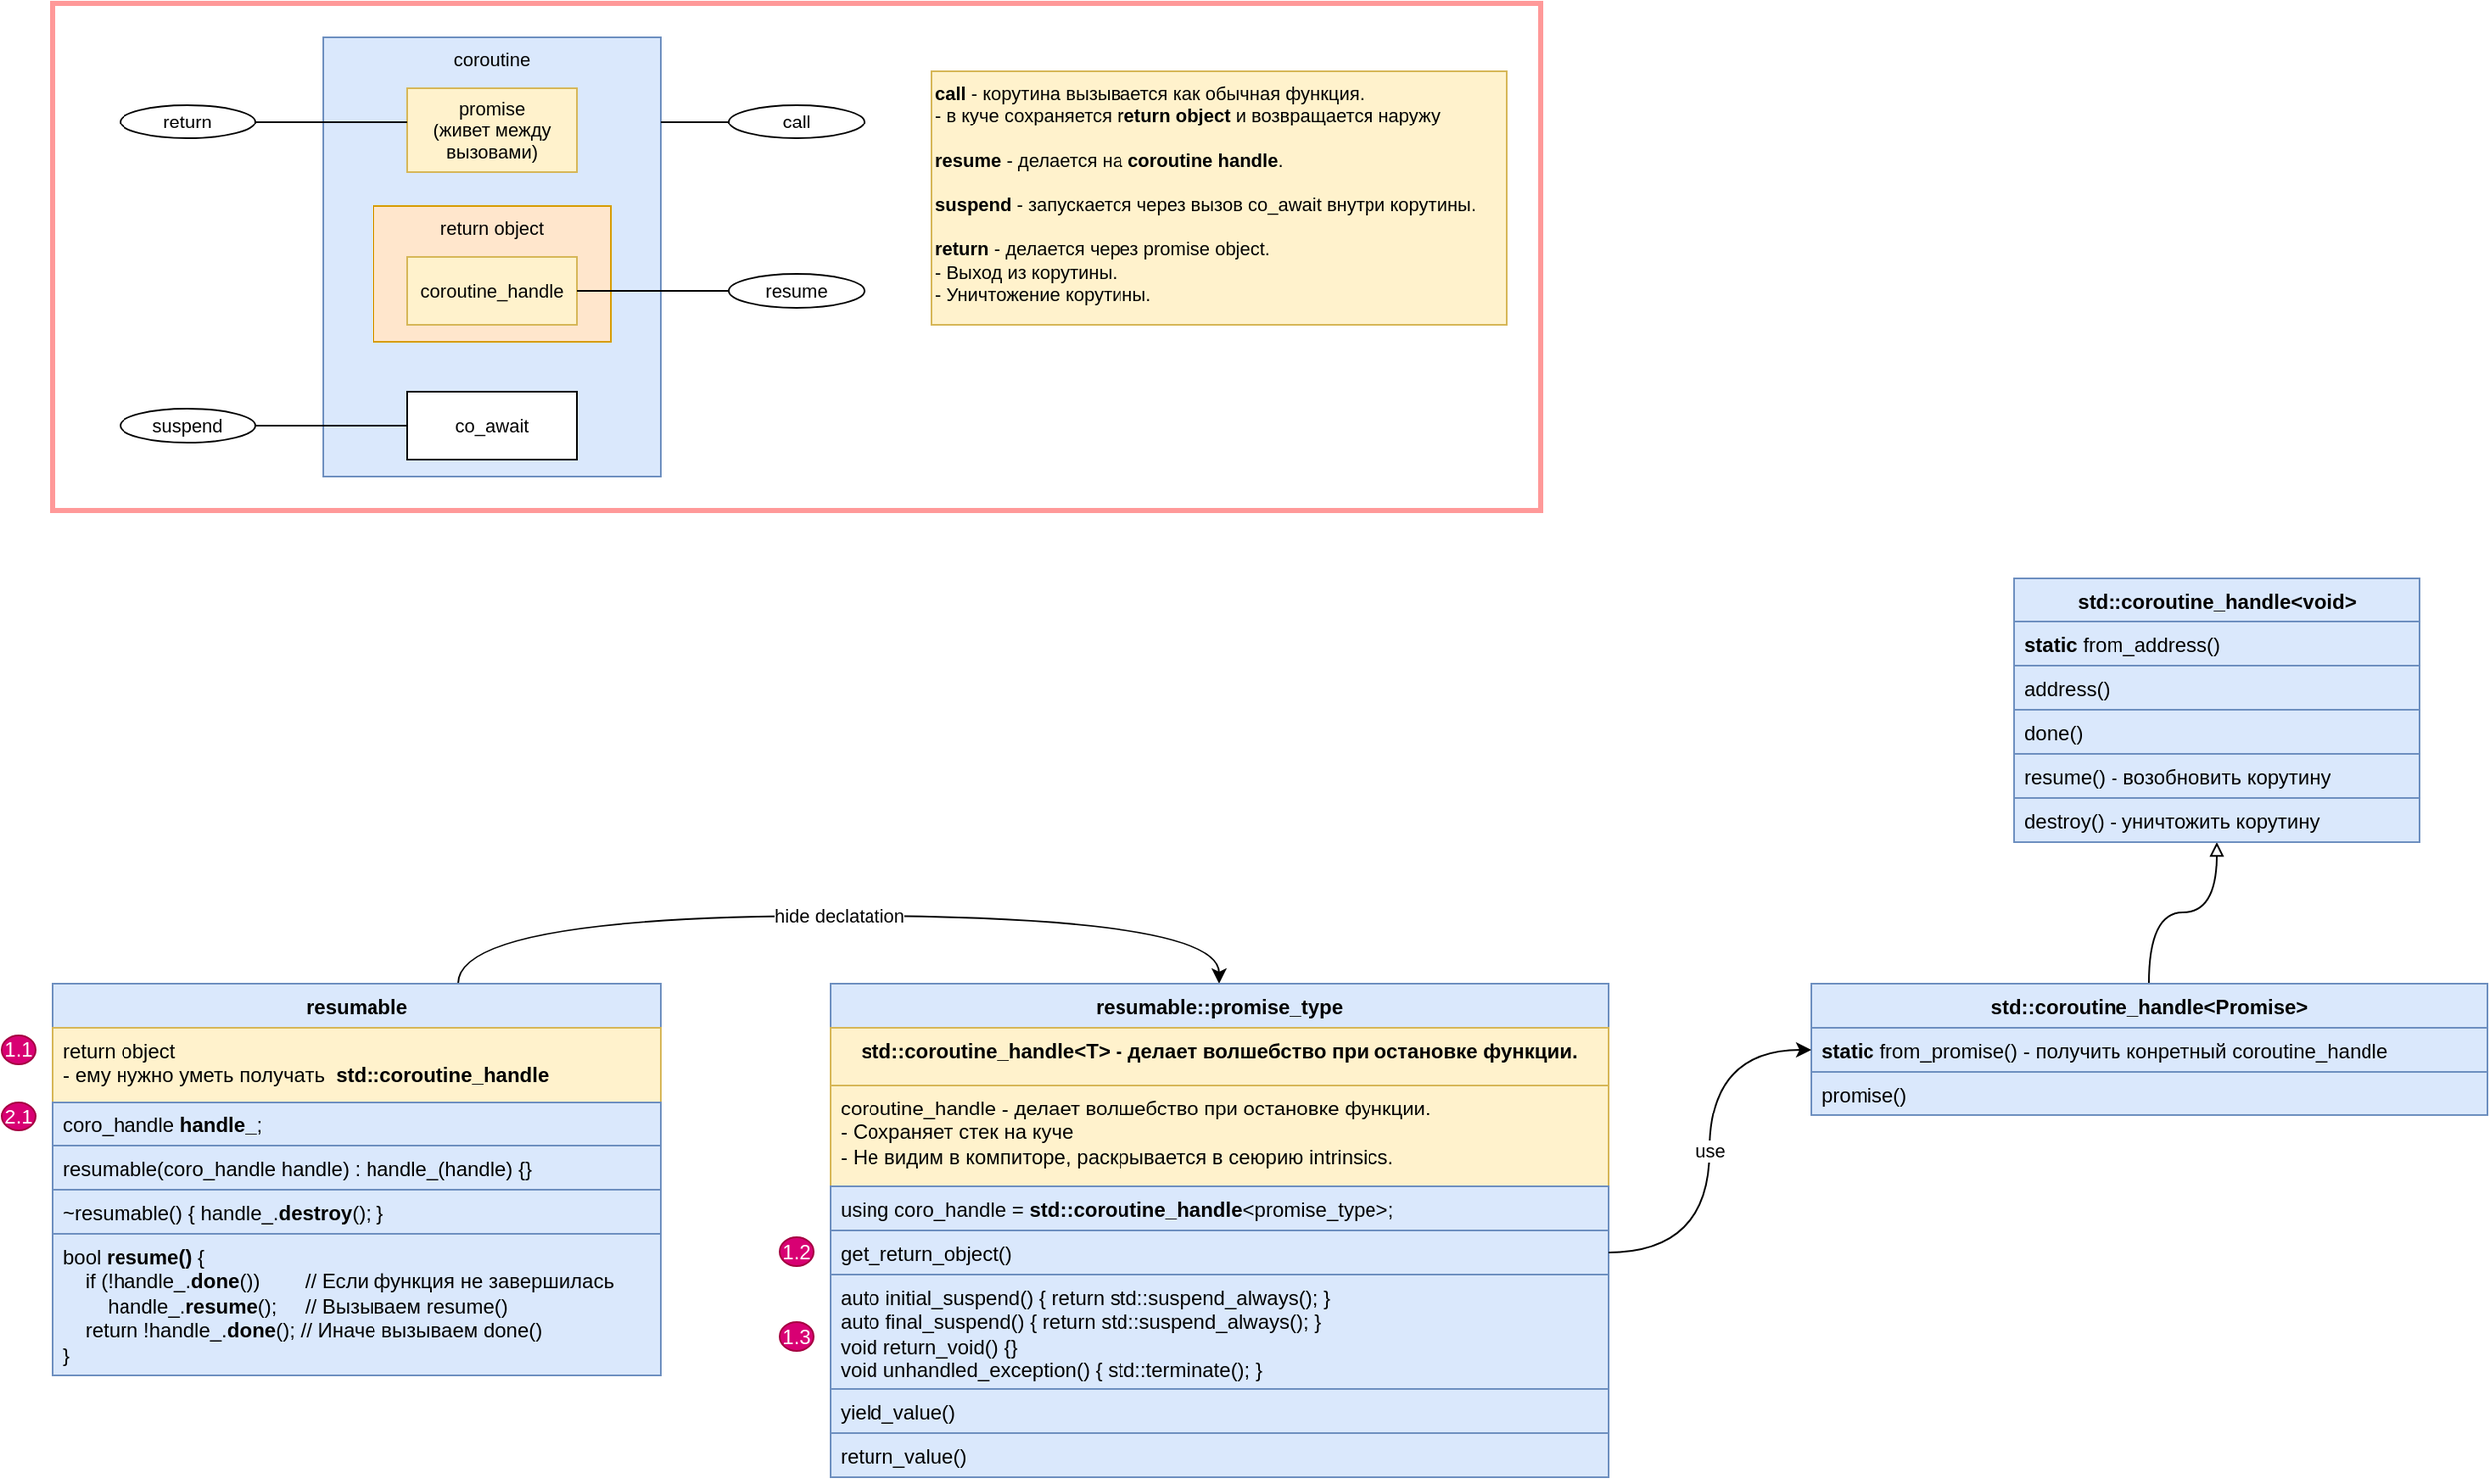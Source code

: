 <mxfile version="21.1.2" type="device">
  <diagram name="Page-1" id="YiVby-zhXRPmQfm_G8x8">
    <mxGraphModel dx="2128" dy="1404" grid="1" gridSize="10" guides="1" tooltips="1" connect="1" arrows="1" fold="1" page="0" pageScale="1" pageWidth="850" pageHeight="1100" math="0" shadow="0">
      <root>
        <mxCell id="0" />
        <mxCell id="1" parent="0" />
        <mxCell id="lY99IpXRmsVL3Lq2NGlG-83" value="" style="rounded=0;whiteSpace=wrap;html=1;fontFamily=Helvetica;fontSize=11;fontColor=default;fillColor=none;strokeWidth=3;strokeColor=#FF9999;" vertex="1" parent="1">
          <mxGeometry x="-40" y="-100" width="880" height="300" as="geometry" />
        </mxCell>
        <mxCell id="lY99IpXRmsVL3Lq2NGlG-57" value="hide declatation" style="edgeStyle=orthogonalEdgeStyle;shape=connector;curved=1;rounded=0;orthogonalLoop=1;jettySize=auto;html=1;entryX=0.5;entryY=0;entryDx=0;entryDy=0;labelBackgroundColor=default;strokeColor=default;fontFamily=Helvetica;fontSize=11;fontColor=default;endArrow=classic;endFill=1;" edge="1" parent="1" source="lY99IpXRmsVL3Lq2NGlG-1" target="lY99IpXRmsVL3Lq2NGlG-7">
          <mxGeometry relative="1" as="geometry">
            <Array as="points">
              <mxPoint x="200" y="440" />
              <mxPoint x="650" y="440" />
            </Array>
          </mxGeometry>
        </mxCell>
        <mxCell id="lY99IpXRmsVL3Lq2NGlG-1" value="resumable &lt;br/&gt;" style="swimlane;fontStyle=1;align=center;verticalAlign=top;childLayout=stackLayout;horizontal=1;startSize=26;horizontalStack=0;resizeParent=1;resizeParentMax=0;resizeLast=0;collapsible=1;marginBottom=0;whiteSpace=wrap;html=1;fillColor=#dae8fc;strokeColor=#6c8ebf;" vertex="1" parent="1">
          <mxGeometry x="-40" y="480" width="360" height="232" as="geometry" />
        </mxCell>
        <mxCell id="lY99IpXRmsVL3Lq2NGlG-2" value="return object&lt;br&gt;- ему нужно уметь получать&amp;nbsp;&amp;nbsp;&lt;b style=&quot;border-color: var(--border-color);&quot;&gt;std::coroutine_handle&lt;/b&gt;" style="text;strokeColor=#d6b656;fillColor=#fff2cc;align=left;verticalAlign=top;spacingLeft=4;spacingRight=4;overflow=hidden;rotatable=0;points=[[0,0.5],[1,0.5]];portConstraint=eastwest;whiteSpace=wrap;html=1;" vertex="1" parent="lY99IpXRmsVL3Lq2NGlG-1">
          <mxGeometry y="26" width="360" height="44" as="geometry" />
        </mxCell>
        <mxCell id="lY99IpXRmsVL3Lq2NGlG-64" value="coro_handle &lt;b&gt;handle_&lt;/b&gt;;" style="text;strokeColor=#6c8ebf;fillColor=#dae8fc;align=left;verticalAlign=top;spacingLeft=4;spacingRight=4;overflow=hidden;rotatable=0;points=[[0,0.5],[1,0.5]];portConstraint=eastwest;whiteSpace=wrap;html=1;" vertex="1" parent="lY99IpXRmsVL3Lq2NGlG-1">
          <mxGeometry y="70" width="360" height="26" as="geometry" />
        </mxCell>
        <mxCell id="lY99IpXRmsVL3Lq2NGlG-4" value="resumable(coro_handle handle) : handle_(handle) {}" style="text;strokeColor=#6c8ebf;fillColor=#dae8fc;align=left;verticalAlign=top;spacingLeft=4;spacingRight=4;overflow=hidden;rotatable=0;points=[[0,0.5],[1,0.5]];portConstraint=eastwest;whiteSpace=wrap;html=1;" vertex="1" parent="lY99IpXRmsVL3Lq2NGlG-1">
          <mxGeometry y="96" width="360" height="26" as="geometry" />
        </mxCell>
        <mxCell id="lY99IpXRmsVL3Lq2NGlG-63" value="~resumable() { handle_.&lt;b&gt;destroy&lt;/b&gt;(); } " style="text;strokeColor=#6c8ebf;fillColor=#dae8fc;align=left;verticalAlign=top;spacingLeft=4;spacingRight=4;overflow=hidden;rotatable=0;points=[[0,0.5],[1,0.5]];portConstraint=eastwest;whiteSpace=wrap;html=1;" vertex="1" parent="lY99IpXRmsVL3Lq2NGlG-1">
          <mxGeometry y="122" width="360" height="26" as="geometry" />
        </mxCell>
        <mxCell id="lY99IpXRmsVL3Lq2NGlG-61" value="&lt;div&gt;bool &lt;b&gt;resume()&lt;/b&gt; {&lt;/div&gt;&lt;div&gt;&amp;nbsp; &amp;nbsp; if (!handle_.&lt;b&gt;done&lt;/b&gt;())&amp;nbsp; &amp;nbsp; &amp;nbsp; &amp;nbsp; // Если функция не завершилась&lt;/div&gt;&lt;div&gt;&amp;nbsp; &amp;nbsp; &amp;nbsp; &amp;nbsp; handle_.&lt;b&gt;resume&lt;/b&gt;();&amp;nbsp; &amp;nbsp; &amp;nbsp;// Вызываем resume()&lt;/div&gt;&lt;div&gt;&amp;nbsp; &amp;nbsp; return !handle_.&lt;b&gt;done&lt;/b&gt;(); // Иначе вызываем done()&lt;/div&gt;&lt;div&gt;}&lt;/div&gt;" style="text;strokeColor=#6c8ebf;fillColor=#dae8fc;align=left;verticalAlign=top;spacingLeft=4;spacingRight=4;overflow=hidden;rotatable=0;points=[[0,0.5],[1,0.5]];portConstraint=eastwest;whiteSpace=wrap;html=1;" vertex="1" parent="lY99IpXRmsVL3Lq2NGlG-1">
          <mxGeometry y="148" width="360" height="84" as="geometry" />
        </mxCell>
        <mxCell id="lY99IpXRmsVL3Lq2NGlG-7" value="resumable::promise_type" style="swimlane;fontStyle=1;align=center;verticalAlign=top;childLayout=stackLayout;horizontal=1;startSize=26;horizontalStack=0;resizeParent=1;resizeParentMax=0;resizeLast=0;collapsible=1;marginBottom=0;whiteSpace=wrap;html=1;fillColor=#dae8fc;strokeColor=#6c8ebf;" vertex="1" parent="1">
          <mxGeometry x="420" y="480" width="460" height="292" as="geometry" />
        </mxCell>
        <mxCell id="lY99IpXRmsVL3Lq2NGlG-12" value="std::coroutine_handle&amp;lt;T&amp;gt; -&amp;nbsp;делает волшебство при остановке функции." style="swimlane;fontStyle=1;align=center;verticalAlign=top;childLayout=stackLayout;horizontal=1;startSize=34;horizontalStack=0;resizeParent=1;resizeParentMax=0;resizeLast=0;collapsible=1;marginBottom=0;whiteSpace=wrap;html=1;fillColor=#fff2cc;strokeColor=#d6b656;" vertex="1" parent="lY99IpXRmsVL3Lq2NGlG-7">
          <mxGeometry y="26" width="460" height="94" as="geometry">
            <mxRectangle y="26" width="460" height="40" as="alternateBounds" />
          </mxGeometry>
        </mxCell>
        <mxCell id="lY99IpXRmsVL3Lq2NGlG-13" value="&lt;span style=&quot;border-color: var(--border-color);&quot;&gt;coroutine_handle - делает волшебство при остановке функции.&lt;br&gt;- Сохраняет стек на куче&lt;br&gt;- Не видим в компиторе, раскрывается в сеюрию intrinsics.&lt;br&gt;&lt;/span&gt;" style="text;strokeColor=#d6b656;fillColor=#fff2cc;align=left;verticalAlign=top;spacingLeft=4;spacingRight=4;overflow=hidden;rotatable=0;points=[[0,0.5],[1,0.5]];portConstraint=eastwest;whiteSpace=wrap;html=1;" vertex="1" parent="lY99IpXRmsVL3Lq2NGlG-12">
          <mxGeometry y="34" width="460" height="60" as="geometry" />
        </mxCell>
        <mxCell id="lY99IpXRmsVL3Lq2NGlG-9" value="using coro_handle = &lt;b&gt;std::coroutine_handle&lt;/b&gt;&amp;lt;promise_type&amp;gt;;" style="text;strokeColor=#6c8ebf;fillColor=#dae8fc;align=left;verticalAlign=top;spacingLeft=4;spacingRight=4;overflow=hidden;rotatable=0;points=[[0,0.5],[1,0.5]];portConstraint=eastwest;whiteSpace=wrap;html=1;" vertex="1" parent="lY99IpXRmsVL3Lq2NGlG-7">
          <mxGeometry y="120" width="460" height="26" as="geometry" />
        </mxCell>
        <mxCell id="lY99IpXRmsVL3Lq2NGlG-10" value="get_return_object() &lt;br/&gt;" style="text;strokeColor=#6c8ebf;fillColor=#dae8fc;align=left;verticalAlign=top;spacingLeft=4;spacingRight=4;overflow=hidden;rotatable=0;points=[[0,0.5],[1,0.5]];portConstraint=eastwest;whiteSpace=wrap;html=1;" vertex="1" parent="lY99IpXRmsVL3Lq2NGlG-7">
          <mxGeometry y="146" width="460" height="26" as="geometry" />
        </mxCell>
        <mxCell id="lY99IpXRmsVL3Lq2NGlG-16" value="&lt;div&gt;auto initial_suspend() { return std::suspend_always(); }&lt;/div&gt;&lt;div&gt;auto final_suspend() { return std::suspend_always(); }&lt;/div&gt;&lt;div&gt;void return_void() {}&lt;/div&gt;&lt;div&gt;void unhandled_exception() { std::terminate(); }&lt;/div&gt;" style="text;strokeColor=#6c8ebf;fillColor=#dae8fc;align=left;verticalAlign=top;spacingLeft=4;spacingRight=4;overflow=hidden;rotatable=0;points=[[0,0.5],[1,0.5]];portConstraint=eastwest;whiteSpace=wrap;html=1;" vertex="1" parent="lY99IpXRmsVL3Lq2NGlG-7">
          <mxGeometry y="172" width="460" height="68" as="geometry" />
        </mxCell>
        <mxCell id="lY99IpXRmsVL3Lq2NGlG-32" value="yield_value() &lt;br/&gt;" style="text;strokeColor=#6c8ebf;fillColor=#dae8fc;align=left;verticalAlign=top;spacingLeft=4;spacingRight=4;overflow=hidden;rotatable=0;points=[[0,0.5],[1,0.5]];portConstraint=eastwest;whiteSpace=wrap;html=1;" vertex="1" parent="lY99IpXRmsVL3Lq2NGlG-7">
          <mxGeometry y="240" width="460" height="26" as="geometry" />
        </mxCell>
        <mxCell id="lY99IpXRmsVL3Lq2NGlG-33" value="return_value() &lt;br/&gt;" style="text;strokeColor=#6c8ebf;fillColor=#dae8fc;align=left;verticalAlign=top;spacingLeft=4;spacingRight=4;overflow=hidden;rotatable=0;points=[[0,0.5],[1,0.5]];portConstraint=eastwest;whiteSpace=wrap;html=1;" vertex="1" parent="lY99IpXRmsVL3Lq2NGlG-7">
          <mxGeometry y="266" width="460" height="26" as="geometry" />
        </mxCell>
        <mxCell id="lY99IpXRmsVL3Lq2NGlG-47" style="edgeStyle=orthogonalEdgeStyle;rounded=0;orthogonalLoop=1;jettySize=auto;html=1;endArrow=block;endFill=0;curved=1;" edge="1" parent="1" source="lY99IpXRmsVL3Lq2NGlG-34" target="lY99IpXRmsVL3Lq2NGlG-45">
          <mxGeometry relative="1" as="geometry" />
        </mxCell>
        <mxCell id="lY99IpXRmsVL3Lq2NGlG-34" value="std::coroutine_handle&amp;lt;Promise&amp;gt;" style="swimlane;fontStyle=1;align=center;verticalAlign=top;childLayout=stackLayout;horizontal=1;startSize=26;horizontalStack=0;resizeParent=1;resizeParentMax=0;resizeLast=0;collapsible=1;marginBottom=0;whiteSpace=wrap;html=1;fillColor=#dae8fc;strokeColor=#6c8ebf;" vertex="1" parent="1">
          <mxGeometry x="1000" y="480" width="400" height="78" as="geometry" />
        </mxCell>
        <mxCell id="lY99IpXRmsVL3Lq2NGlG-52" value="&lt;b&gt;static &lt;/b&gt;from_promise() - получить конретный&amp;nbsp;coroutine_handle" style="text;strokeColor=#6c8ebf;fillColor=#dae8fc;align=left;verticalAlign=top;spacingLeft=4;spacingRight=4;overflow=hidden;rotatable=0;points=[[0,0.5],[1,0.5]];portConstraint=eastwest;whiteSpace=wrap;html=1;" vertex="1" parent="lY99IpXRmsVL3Lq2NGlG-34">
          <mxGeometry y="26" width="400" height="26" as="geometry" />
        </mxCell>
        <mxCell id="lY99IpXRmsVL3Lq2NGlG-44" value="promise() &lt;br/&gt;" style="text;strokeColor=#6c8ebf;fillColor=#dae8fc;align=left;verticalAlign=top;spacingLeft=4;spacingRight=4;overflow=hidden;rotatable=0;points=[[0,0.5],[1,0.5]];portConstraint=eastwest;whiteSpace=wrap;html=1;" vertex="1" parent="lY99IpXRmsVL3Lq2NGlG-34">
          <mxGeometry y="52" width="400" height="26" as="geometry" />
        </mxCell>
        <mxCell id="lY99IpXRmsVL3Lq2NGlG-45" value="std::coroutine_handle&amp;lt;void&amp;gt;" style="swimlane;fontStyle=1;align=center;verticalAlign=top;childLayout=stackLayout;horizontal=1;startSize=26;horizontalStack=0;resizeParent=1;resizeParentMax=0;resizeLast=0;collapsible=1;marginBottom=0;whiteSpace=wrap;html=1;fillColor=#dae8fc;strokeColor=#6c8ebf;" vertex="1" parent="1">
          <mxGeometry x="1120" y="240" width="240" height="156" as="geometry" />
        </mxCell>
        <mxCell id="lY99IpXRmsVL3Lq2NGlG-48" value="&lt;b&gt;static &lt;/b&gt;from_address() " style="text;strokeColor=#6c8ebf;fillColor=#dae8fc;align=left;verticalAlign=top;spacingLeft=4;spacingRight=4;overflow=hidden;rotatable=0;points=[[0,0.5],[1,0.5]];portConstraint=eastwest;whiteSpace=wrap;html=1;" vertex="1" parent="lY99IpXRmsVL3Lq2NGlG-45">
          <mxGeometry y="26" width="240" height="26" as="geometry" />
        </mxCell>
        <mxCell id="lY99IpXRmsVL3Lq2NGlG-46" value="address() &lt;br/&gt;" style="text;strokeColor=#6c8ebf;fillColor=#dae8fc;align=left;verticalAlign=top;spacingLeft=4;spacingRight=4;overflow=hidden;rotatable=0;points=[[0,0.5],[1,0.5]];portConstraint=eastwest;whiteSpace=wrap;html=1;" vertex="1" parent="lY99IpXRmsVL3Lq2NGlG-45">
          <mxGeometry y="52" width="240" height="26" as="geometry" />
        </mxCell>
        <mxCell id="lY99IpXRmsVL3Lq2NGlG-49" value="done() &lt;br/&gt;" style="text;strokeColor=#6c8ebf;fillColor=#dae8fc;align=left;verticalAlign=top;spacingLeft=4;spacingRight=4;overflow=hidden;rotatable=0;points=[[0,0.5],[1,0.5]];portConstraint=eastwest;whiteSpace=wrap;html=1;" vertex="1" parent="lY99IpXRmsVL3Lq2NGlG-45">
          <mxGeometry y="78" width="240" height="26" as="geometry" />
        </mxCell>
        <mxCell id="lY99IpXRmsVL3Lq2NGlG-50" value="resume() - возобновить корутину" style="text;strokeColor=#6c8ebf;fillColor=#dae8fc;align=left;verticalAlign=top;spacingLeft=4;spacingRight=4;overflow=hidden;rotatable=0;points=[[0,0.5],[1,0.5]];portConstraint=eastwest;whiteSpace=wrap;html=1;" vertex="1" parent="lY99IpXRmsVL3Lq2NGlG-45">
          <mxGeometry y="104" width="240" height="26" as="geometry" />
        </mxCell>
        <mxCell id="lY99IpXRmsVL3Lq2NGlG-51" value="destroy() - уничтожить корутину" style="text;strokeColor=#6c8ebf;fillColor=#dae8fc;align=left;verticalAlign=top;spacingLeft=4;spacingRight=4;overflow=hidden;rotatable=0;points=[[0,0.5],[1,0.5]];portConstraint=eastwest;whiteSpace=wrap;html=1;" vertex="1" parent="lY99IpXRmsVL3Lq2NGlG-45">
          <mxGeometry y="130" width="240" height="26" as="geometry" />
        </mxCell>
        <mxCell id="lY99IpXRmsVL3Lq2NGlG-53" value="1.1" style="ellipse;whiteSpace=wrap;html=1;fillColor=#d80073;fontColor=#ffffff;strokeColor=#A50040;" vertex="1" parent="1">
          <mxGeometry x="-70" y="510.5" width="20" height="17" as="geometry" />
        </mxCell>
        <mxCell id="lY99IpXRmsVL3Lq2NGlG-54" value="1.2" style="ellipse;whiteSpace=wrap;html=1;fillColor=#d80073;fontColor=#ffffff;strokeColor=#A50040;" vertex="1" parent="1">
          <mxGeometry x="390" y="630" width="20" height="17" as="geometry" />
        </mxCell>
        <mxCell id="lY99IpXRmsVL3Lq2NGlG-56" value="use" style="edgeStyle=orthogonalEdgeStyle;shape=connector;curved=1;rounded=0;orthogonalLoop=1;jettySize=auto;html=1;labelBackgroundColor=default;strokeColor=default;fontFamily=Helvetica;fontSize=11;fontColor=default;endArrow=classic;endFill=1;exitX=1;exitY=0.5;exitDx=0;exitDy=0;" edge="1" parent="1" source="lY99IpXRmsVL3Lq2NGlG-10" target="lY99IpXRmsVL3Lq2NGlG-52">
          <mxGeometry relative="1" as="geometry" />
        </mxCell>
        <mxCell id="lY99IpXRmsVL3Lq2NGlG-58" value="1.3" style="ellipse;whiteSpace=wrap;html=1;fillColor=#d80073;fontColor=#ffffff;strokeColor=#A50040;" vertex="1" parent="1">
          <mxGeometry x="390" y="680" width="20" height="17" as="geometry" />
        </mxCell>
        <mxCell id="lY99IpXRmsVL3Lq2NGlG-59" value="2.1" style="ellipse;whiteSpace=wrap;html=1;fillColor=#d80073;fontColor=#ffffff;strokeColor=#A50040;" vertex="1" parent="1">
          <mxGeometry x="-70" y="550" width="20" height="17" as="geometry" />
        </mxCell>
        <mxCell id="lY99IpXRmsVL3Lq2NGlG-65" value="coroutine" style="rounded=0;whiteSpace=wrap;html=1;fontFamily=Helvetica;fontSize=11;fillColor=#dae8fc;strokeColor=#6c8ebf;verticalAlign=top;" vertex="1" parent="1">
          <mxGeometry x="120" y="-80" width="200" height="260" as="geometry" />
        </mxCell>
        <mxCell id="lY99IpXRmsVL3Lq2NGlG-66" value="promise&lt;br&gt;(живет между вызовами)" style="rounded=0;whiteSpace=wrap;html=1;fontFamily=Helvetica;fontSize=11;fillColor=#fff2cc;strokeColor=#d6b656;" vertex="1" parent="1">
          <mxGeometry x="170" y="-50" width="100" height="50" as="geometry" />
        </mxCell>
        <mxCell id="lY99IpXRmsVL3Lq2NGlG-77" style="edgeStyle=elbowEdgeStyle;shape=connector;rounded=0;orthogonalLoop=1;jettySize=auto;html=1;exitX=1;exitY=0.5;exitDx=0;exitDy=0;labelBackgroundColor=default;strokeColor=default;fontFamily=Helvetica;fontSize=11;fontColor=default;endArrow=none;endFill=0;elbow=vertical;" edge="1" parent="1" source="lY99IpXRmsVL3Lq2NGlG-68" target="lY99IpXRmsVL3Lq2NGlG-66">
          <mxGeometry relative="1" as="geometry" />
        </mxCell>
        <mxCell id="lY99IpXRmsVL3Lq2NGlG-68" value="return" style="ellipse;whiteSpace=wrap;html=1;fontFamily=Helvetica;fontSize=11;fontColor=default;" vertex="1" parent="1">
          <mxGeometry y="-40" width="80" height="20" as="geometry" />
        </mxCell>
        <mxCell id="lY99IpXRmsVL3Lq2NGlG-78" style="edgeStyle=elbowEdgeStyle;shape=connector;rounded=0;orthogonalLoop=1;jettySize=auto;html=1;exitX=0;exitY=0.5;exitDx=0;exitDy=0;labelBackgroundColor=default;strokeColor=default;fontFamily=Helvetica;fontSize=11;fontColor=default;endArrow=none;endFill=0;elbow=vertical;" edge="1" parent="1" source="lY99IpXRmsVL3Lq2NGlG-69">
          <mxGeometry relative="1" as="geometry">
            <mxPoint x="320" y="-30.333" as="targetPoint" />
          </mxGeometry>
        </mxCell>
        <mxCell id="lY99IpXRmsVL3Lq2NGlG-69" value="call" style="ellipse;whiteSpace=wrap;html=1;fontFamily=Helvetica;fontSize=11;fontColor=default;" vertex="1" parent="1">
          <mxGeometry x="360" y="-40" width="80" height="20" as="geometry" />
        </mxCell>
        <mxCell id="lY99IpXRmsVL3Lq2NGlG-72" style="edgeStyle=elbowEdgeStyle;shape=connector;rounded=0;orthogonalLoop=1;jettySize=auto;html=1;exitX=1;exitY=0.5;exitDx=0;exitDy=0;entryX=0;entryY=0.5;entryDx=0;entryDy=0;labelBackgroundColor=default;strokeColor=default;fontFamily=Helvetica;fontSize=11;fontColor=default;endArrow=none;endFill=0;elbow=vertical;" edge="1" parent="1" source="lY99IpXRmsVL3Lq2NGlG-70" target="lY99IpXRmsVL3Lq2NGlG-71">
          <mxGeometry relative="1" as="geometry" />
        </mxCell>
        <mxCell id="lY99IpXRmsVL3Lq2NGlG-70" value="suspend" style="ellipse;whiteSpace=wrap;html=1;fontFamily=Helvetica;fontSize=11;fontColor=default;" vertex="1" parent="1">
          <mxGeometry y="140" width="80" height="20" as="geometry" />
        </mxCell>
        <mxCell id="lY99IpXRmsVL3Lq2NGlG-71" value="co_await" style="rounded=0;whiteSpace=wrap;html=1;fontFamily=Helvetica;fontSize=11;fontColor=default;" vertex="1" parent="1">
          <mxGeometry x="170" y="130" width="100" height="40" as="geometry" />
        </mxCell>
        <mxCell id="lY99IpXRmsVL3Lq2NGlG-73" value="return object" style="rounded=0;whiteSpace=wrap;html=1;fontFamily=Helvetica;fontSize=11;fillColor=#ffe6cc;strokeColor=#d79b00;verticalAlign=top;" vertex="1" parent="1">
          <mxGeometry x="150" y="20" width="140" height="80" as="geometry" />
        </mxCell>
        <mxCell id="lY99IpXRmsVL3Lq2NGlG-74" value="coroutine_handle" style="rounded=0;whiteSpace=wrap;html=1;fontFamily=Helvetica;fontSize=11;fillColor=#fff2cc;strokeColor=#d6b656;" vertex="1" parent="1">
          <mxGeometry x="170" y="50" width="100" height="40" as="geometry" />
        </mxCell>
        <mxCell id="lY99IpXRmsVL3Lq2NGlG-76" style="edgeStyle=elbowEdgeStyle;shape=connector;rounded=0;orthogonalLoop=1;jettySize=auto;html=1;exitX=0;exitY=0.5;exitDx=0;exitDy=0;entryX=1;entryY=0.5;entryDx=0;entryDy=0;labelBackgroundColor=default;strokeColor=default;fontFamily=Helvetica;fontSize=11;fontColor=default;endArrow=none;endFill=0;elbow=vertical;" edge="1" parent="1" source="lY99IpXRmsVL3Lq2NGlG-75" target="lY99IpXRmsVL3Lq2NGlG-74">
          <mxGeometry relative="1" as="geometry" />
        </mxCell>
        <mxCell id="lY99IpXRmsVL3Lq2NGlG-75" value="resume" style="ellipse;whiteSpace=wrap;html=1;fontFamily=Helvetica;fontSize=11;fontColor=default;" vertex="1" parent="1">
          <mxGeometry x="360" y="60" width="80" height="20" as="geometry" />
        </mxCell>
        <mxCell id="lY99IpXRmsVL3Lq2NGlG-80" value="&lt;b&gt;call &lt;/b&gt;- корутина вызывается как обычная функция.&lt;br&gt;- в куче сохраняется &lt;b&gt;return object&lt;/b&gt; и возвращается наружу&lt;br&gt;&lt;br&gt;&lt;b&gt;resume &lt;/b&gt;- делается на &lt;b&gt;coroutine handle&lt;/b&gt;.&lt;br&gt;&lt;br&gt;&lt;b&gt;suspend &lt;/b&gt;- запускается через вызов co_await внутри корутины.&lt;br&gt;&lt;br&gt;&lt;b&gt;return &lt;/b&gt;- делается через promise object. &lt;br&gt;- Выход из корутины.&lt;br&gt;- Уничтожение корутины." style="rounded=0;whiteSpace=wrap;html=1;fontFamily=Helvetica;fontSize=11;fillColor=#fff2cc;strokeColor=#d6b656;align=left;verticalAlign=top;" vertex="1" parent="1">
          <mxGeometry x="480" y="-60" width="340" height="150" as="geometry" />
        </mxCell>
      </root>
    </mxGraphModel>
  </diagram>
</mxfile>
